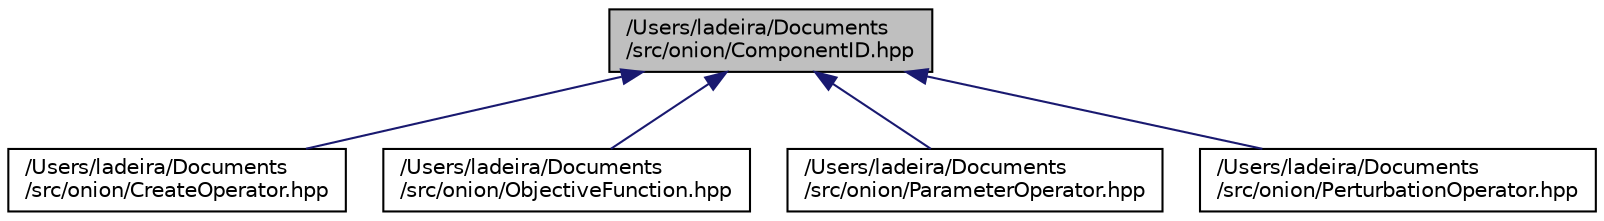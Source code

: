 digraph "/Users/ladeira/Documents/src/onion/ComponentID.hpp"
{
 // LATEX_PDF_SIZE
  edge [fontname="Helvetica",fontsize="10",labelfontname="Helvetica",labelfontsize="10"];
  node [fontname="Helvetica",fontsize="10",shape=record];
  Node1 [label="/Users/ladeira/Documents\l/src/onion/ComponentID.hpp",height=0.2,width=0.4,color="black", fillcolor="grey75", style="filled", fontcolor="black",tooltip=" "];
  Node1 -> Node2 [dir="back",color="midnightblue",fontsize="10",style="solid",fontname="Helvetica"];
  Node2 [label="/Users/ladeira/Documents\l/src/onion/CreateOperator.hpp",height=0.2,width=0.4,color="black", fillcolor="white", style="filled",URL="$_create_operator_8hpp.html",tooltip="This header contains the definition of the CreateOperator component."];
  Node1 -> Node3 [dir="back",color="midnightblue",fontsize="10",style="solid",fontname="Helvetica"];
  Node3 [label="/Users/ladeira/Documents\l/src/onion/ObjectiveFunction.hpp",height=0.2,width=0.4,color="black", fillcolor="white", style="filled",URL="$_objective_function_8hpp.html",tooltip="This header introduces the ObjectiveFunction class interface."];
  Node1 -> Node4 [dir="back",color="midnightblue",fontsize="10",style="solid",fontname="Helvetica"];
  Node4 [label="/Users/ladeira/Documents\l/src/onion/ParameterOperator.hpp",height=0.2,width=0.4,color="black", fillcolor="white", style="filled",URL="$_parameter_operator_8hpp.html",tooltip="This header has the definition of the CreateOperator component."];
  Node1 -> Node5 [dir="back",color="midnightblue",fontsize="10",style="solid",fontname="Helvetica"];
  Node5 [label="/Users/ladeira/Documents\l/src/onion/PerturbationOperator.hpp",height=0.2,width=0.4,color="black", fillcolor="white", style="filled",URL="$_perturbation_operator_8hpp.html",tooltip="This header has the definition the PerturbationOperator Abstract Data type."];
}
